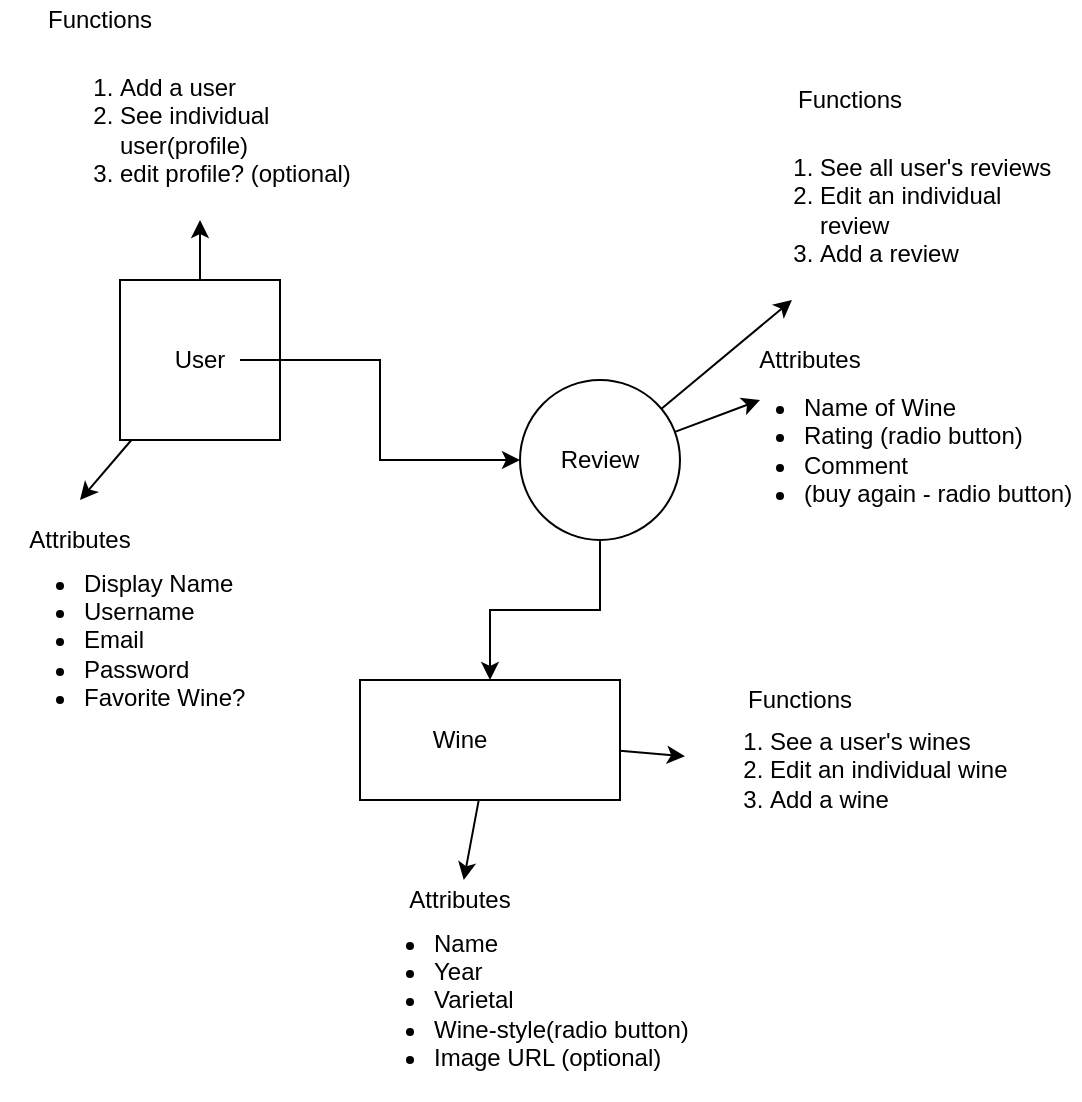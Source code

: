 <mxfile version="14.0.0" type="github">
  <diagram id="S5eEwMXcLUr6fpw3NhH4" name="Page-1">
    <mxGraphModel dx="857" dy="527" grid="1" gridSize="10" guides="1" tooltips="1" connect="1" arrows="1" fold="1" page="1" pageScale="1" pageWidth="850" pageHeight="1100" math="0" shadow="0">
      <root>
        <mxCell id="0" />
        <mxCell id="1" parent="0" />
        <mxCell id="5pj_IPDi6Z-D3rLbhU2W-26" style="edgeStyle=none;rounded=0;orthogonalLoop=1;jettySize=auto;html=1;" parent="1" source="5pj_IPDi6Z-D3rLbhU2W-1" edge="1">
          <mxGeometry relative="1" as="geometry">
            <mxPoint x="60" y="270" as="targetPoint" />
          </mxGeometry>
        </mxCell>
        <mxCell id="5pj_IPDi6Z-D3rLbhU2W-50" style="edgeStyle=none;rounded=0;orthogonalLoop=1;jettySize=auto;html=1;" parent="1" source="5pj_IPDi6Z-D3rLbhU2W-1" target="5pj_IPDi6Z-D3rLbhU2W-39" edge="1">
          <mxGeometry relative="1" as="geometry" />
        </mxCell>
        <mxCell id="5pj_IPDi6Z-D3rLbhU2W-1" value="" style="whiteSpace=wrap;html=1;aspect=fixed;" parent="1" vertex="1">
          <mxGeometry x="80" y="160" width="80" height="80" as="geometry" />
        </mxCell>
        <mxCell id="5pj_IPDi6Z-D3rLbhU2W-3" style="edgeStyle=orthogonalEdgeStyle;rounded=0;orthogonalLoop=1;jettySize=auto;html=1;exitX=1;exitY=0.5;exitDx=0;exitDy=0;" parent="1" source="5pj_IPDi6Z-D3rLbhU2W-2" target="5pj_IPDi6Z-D3rLbhU2W-4" edge="1">
          <mxGeometry relative="1" as="geometry">
            <mxPoint x="320" y="250" as="targetPoint" />
          </mxGeometry>
        </mxCell>
        <mxCell id="5pj_IPDi6Z-D3rLbhU2W-2" value="User" style="text;html=1;strokeColor=none;fillColor=none;align=center;verticalAlign=middle;whiteSpace=wrap;rounded=0;" parent="1" vertex="1">
          <mxGeometry x="100" y="190" width="40" height="20" as="geometry" />
        </mxCell>
        <mxCell id="5pj_IPDi6Z-D3rLbhU2W-6" style="edgeStyle=orthogonalEdgeStyle;rounded=0;orthogonalLoop=1;jettySize=auto;html=1;exitX=0.5;exitY=1;exitDx=0;exitDy=0;" parent="1" source="5pj_IPDi6Z-D3rLbhU2W-4" target="5pj_IPDi6Z-D3rLbhU2W-7" edge="1">
          <mxGeometry relative="1" as="geometry">
            <mxPoint x="260" y="390" as="targetPoint" />
          </mxGeometry>
        </mxCell>
        <mxCell id="5pj_IPDi6Z-D3rLbhU2W-22" style="edgeStyle=none;rounded=0;orthogonalLoop=1;jettySize=auto;html=1;" parent="1" source="5pj_IPDi6Z-D3rLbhU2W-4" edge="1">
          <mxGeometry relative="1" as="geometry">
            <mxPoint x="400" y="220" as="targetPoint" />
          </mxGeometry>
        </mxCell>
        <mxCell id="5pj_IPDi6Z-D3rLbhU2W-49" style="edgeStyle=none;rounded=0;orthogonalLoop=1;jettySize=auto;html=1;" parent="1" source="5pj_IPDi6Z-D3rLbhU2W-4" target="5pj_IPDi6Z-D3rLbhU2W-36" edge="1">
          <mxGeometry relative="1" as="geometry" />
        </mxCell>
        <mxCell id="5pj_IPDi6Z-D3rLbhU2W-4" value="" style="ellipse;whiteSpace=wrap;html=1;aspect=fixed;" parent="1" vertex="1">
          <mxGeometry x="280" y="210" width="80" height="80" as="geometry" />
        </mxCell>
        <mxCell id="5pj_IPDi6Z-D3rLbhU2W-5" value="Review" style="text;html=1;strokeColor=none;fillColor=none;align=center;verticalAlign=middle;whiteSpace=wrap;rounded=0;" parent="1" vertex="1">
          <mxGeometry x="300" y="240" width="40" height="20" as="geometry" />
        </mxCell>
        <mxCell id="5pj_IPDi6Z-D3rLbhU2W-24" style="edgeStyle=none;rounded=0;orthogonalLoop=1;jettySize=auto;html=1;" parent="1" source="5pj_IPDi6Z-D3rLbhU2W-7" target="5pj_IPDi6Z-D3rLbhU2W-23" edge="1">
          <mxGeometry relative="1" as="geometry" />
        </mxCell>
        <mxCell id="5pj_IPDi6Z-D3rLbhU2W-52" style="edgeStyle=none;rounded=0;orthogonalLoop=1;jettySize=auto;html=1;" parent="1" source="5pj_IPDi6Z-D3rLbhU2W-7" target="5pj_IPDi6Z-D3rLbhU2W-35" edge="1">
          <mxGeometry relative="1" as="geometry" />
        </mxCell>
        <mxCell id="5pj_IPDi6Z-D3rLbhU2W-7" value="" style="rounded=0;whiteSpace=wrap;html=1;" parent="1" vertex="1">
          <mxGeometry x="200" y="360" width="130" height="60" as="geometry" />
        </mxCell>
        <mxCell id="5pj_IPDi6Z-D3rLbhU2W-8" value="Wine" style="text;html=1;strokeColor=none;fillColor=none;align=center;verticalAlign=middle;whiteSpace=wrap;rounded=0;" parent="1" vertex="1">
          <mxGeometry x="230" y="380" width="40" height="20" as="geometry" />
        </mxCell>
        <mxCell id="5pj_IPDi6Z-D3rLbhU2W-21" value="Attributes" style="text;html=1;strokeColor=none;fillColor=none;align=center;verticalAlign=middle;whiteSpace=wrap;rounded=0;" parent="1" vertex="1">
          <mxGeometry x="405" y="190" width="40" height="20" as="geometry" />
        </mxCell>
        <mxCell id="5pj_IPDi6Z-D3rLbhU2W-23" value="Attributes" style="text;html=1;strokeColor=none;fillColor=none;align=center;verticalAlign=middle;whiteSpace=wrap;rounded=0;" parent="1" vertex="1">
          <mxGeometry x="230" y="460" width="40" height="20" as="geometry" />
        </mxCell>
        <mxCell id="5pj_IPDi6Z-D3rLbhU2W-25" value="Attributes" style="text;html=1;strokeColor=none;fillColor=none;align=center;verticalAlign=middle;whiteSpace=wrap;rounded=0;" parent="1" vertex="1">
          <mxGeometry x="40" y="280" width="40" height="20" as="geometry" />
        </mxCell>
        <mxCell id="5pj_IPDi6Z-D3rLbhU2W-27" value="&lt;ul&gt;&lt;li&gt;Name of Wine&lt;/li&gt;&lt;li&gt;Rating (radio button)&lt;/li&gt;&lt;li&gt;Comment&amp;nbsp;&lt;/li&gt;&lt;li&gt;(buy again - radio button)&lt;/li&gt;&lt;/ul&gt;" style="text;strokeColor=none;fillColor=none;html=1;whiteSpace=wrap;verticalAlign=middle;overflow=hidden;" parent="1" vertex="1">
          <mxGeometry x="380" y="200" width="180" height="90" as="geometry" />
        </mxCell>
        <mxCell id="5pj_IPDi6Z-D3rLbhU2W-28" value="&lt;ul&gt;&lt;li&gt;Name&lt;/li&gt;&lt;li&gt;Year&lt;/li&gt;&lt;li&gt;Varietal&lt;/li&gt;&lt;li&gt;Wine-style(radio button)&lt;/li&gt;&lt;li&gt;Image URL (optional)&amp;nbsp;&lt;/li&gt;&lt;/ul&gt;" style="text;strokeColor=none;fillColor=none;html=1;whiteSpace=wrap;verticalAlign=middle;overflow=hidden;" parent="1" vertex="1">
          <mxGeometry x="195" y="470" width="180" height="100" as="geometry" />
        </mxCell>
        <mxCell id="5pj_IPDi6Z-D3rLbhU2W-29" value="&lt;ul&gt;&lt;li&gt;Display Name&lt;/li&gt;&lt;li&gt;Username&lt;/li&gt;&lt;li&gt;Email&lt;/li&gt;&lt;li&gt;Password&amp;nbsp;&lt;/li&gt;&lt;li&gt;Favorite Wine?&amp;nbsp;&lt;/li&gt;&lt;/ul&gt;" style="text;strokeColor=none;fillColor=none;html=1;whiteSpace=wrap;verticalAlign=middle;overflow=hidden;" parent="1" vertex="1">
          <mxGeometry x="20" y="290" width="140" height="90" as="geometry" />
        </mxCell>
        <mxCell id="5pj_IPDi6Z-D3rLbhU2W-35" value="&lt;ol&gt;&lt;li&gt;See a user&#39;s wines&lt;/li&gt;&lt;li&gt;Edit an individual wine&lt;/li&gt;&lt;li&gt;Add a wine&amp;nbsp;&lt;/li&gt;&lt;/ol&gt;" style="text;strokeColor=none;fillColor=none;html=1;whiteSpace=wrap;verticalAlign=middle;overflow=hidden;" parent="1" vertex="1">
          <mxGeometry x="362.5" y="360" width="165" height="90" as="geometry" />
        </mxCell>
        <mxCell id="5pj_IPDi6Z-D3rLbhU2W-36" value="&lt;ol&gt;&lt;li&gt;See all user&#39;s reviews&amp;nbsp;&lt;/li&gt;&lt;li&gt;Edit an individual review&lt;/li&gt;&lt;li&gt;Add a review&amp;nbsp;&lt;/li&gt;&lt;/ol&gt;" style="text;strokeColor=none;fillColor=none;html=1;whiteSpace=wrap;verticalAlign=middle;overflow=hidden;" parent="1" vertex="1">
          <mxGeometry x="387.5" y="80" width="165" height="90" as="geometry" />
        </mxCell>
        <mxCell id="5pj_IPDi6Z-D3rLbhU2W-37" value="Functions" style="text;html=1;strokeColor=none;fillColor=none;align=center;verticalAlign=middle;whiteSpace=wrap;rounded=0;" parent="1" vertex="1">
          <mxGeometry x="400" y="360" width="40" height="20" as="geometry" />
        </mxCell>
        <mxCell id="5pj_IPDi6Z-D3rLbhU2W-38" value="Functions" style="text;html=1;strokeColor=none;fillColor=none;align=center;verticalAlign=middle;whiteSpace=wrap;rounded=0;" parent="1" vertex="1">
          <mxGeometry x="425" y="60" width="40" height="20" as="geometry" />
        </mxCell>
        <mxCell id="5pj_IPDi6Z-D3rLbhU2W-39" value="&lt;ol&gt;&lt;li&gt;Add a user&lt;/li&gt;&lt;li&gt;See individual user(profile)&amp;nbsp;&lt;/li&gt;&lt;li&gt;edit profile? (optional)&amp;nbsp;&lt;/li&gt;&lt;/ol&gt;" style="text;strokeColor=none;fillColor=none;html=1;whiteSpace=wrap;verticalAlign=middle;overflow=hidden;" parent="1" vertex="1">
          <mxGeometry x="37.5" y="40" width="165" height="90" as="geometry" />
        </mxCell>
        <mxCell id="5pj_IPDi6Z-D3rLbhU2W-40" value="Functions" style="text;html=1;strokeColor=none;fillColor=none;align=center;verticalAlign=middle;whiteSpace=wrap;rounded=0;" parent="1" vertex="1">
          <mxGeometry x="50" y="20" width="40" height="20" as="geometry" />
        </mxCell>
      </root>
    </mxGraphModel>
  </diagram>
</mxfile>
